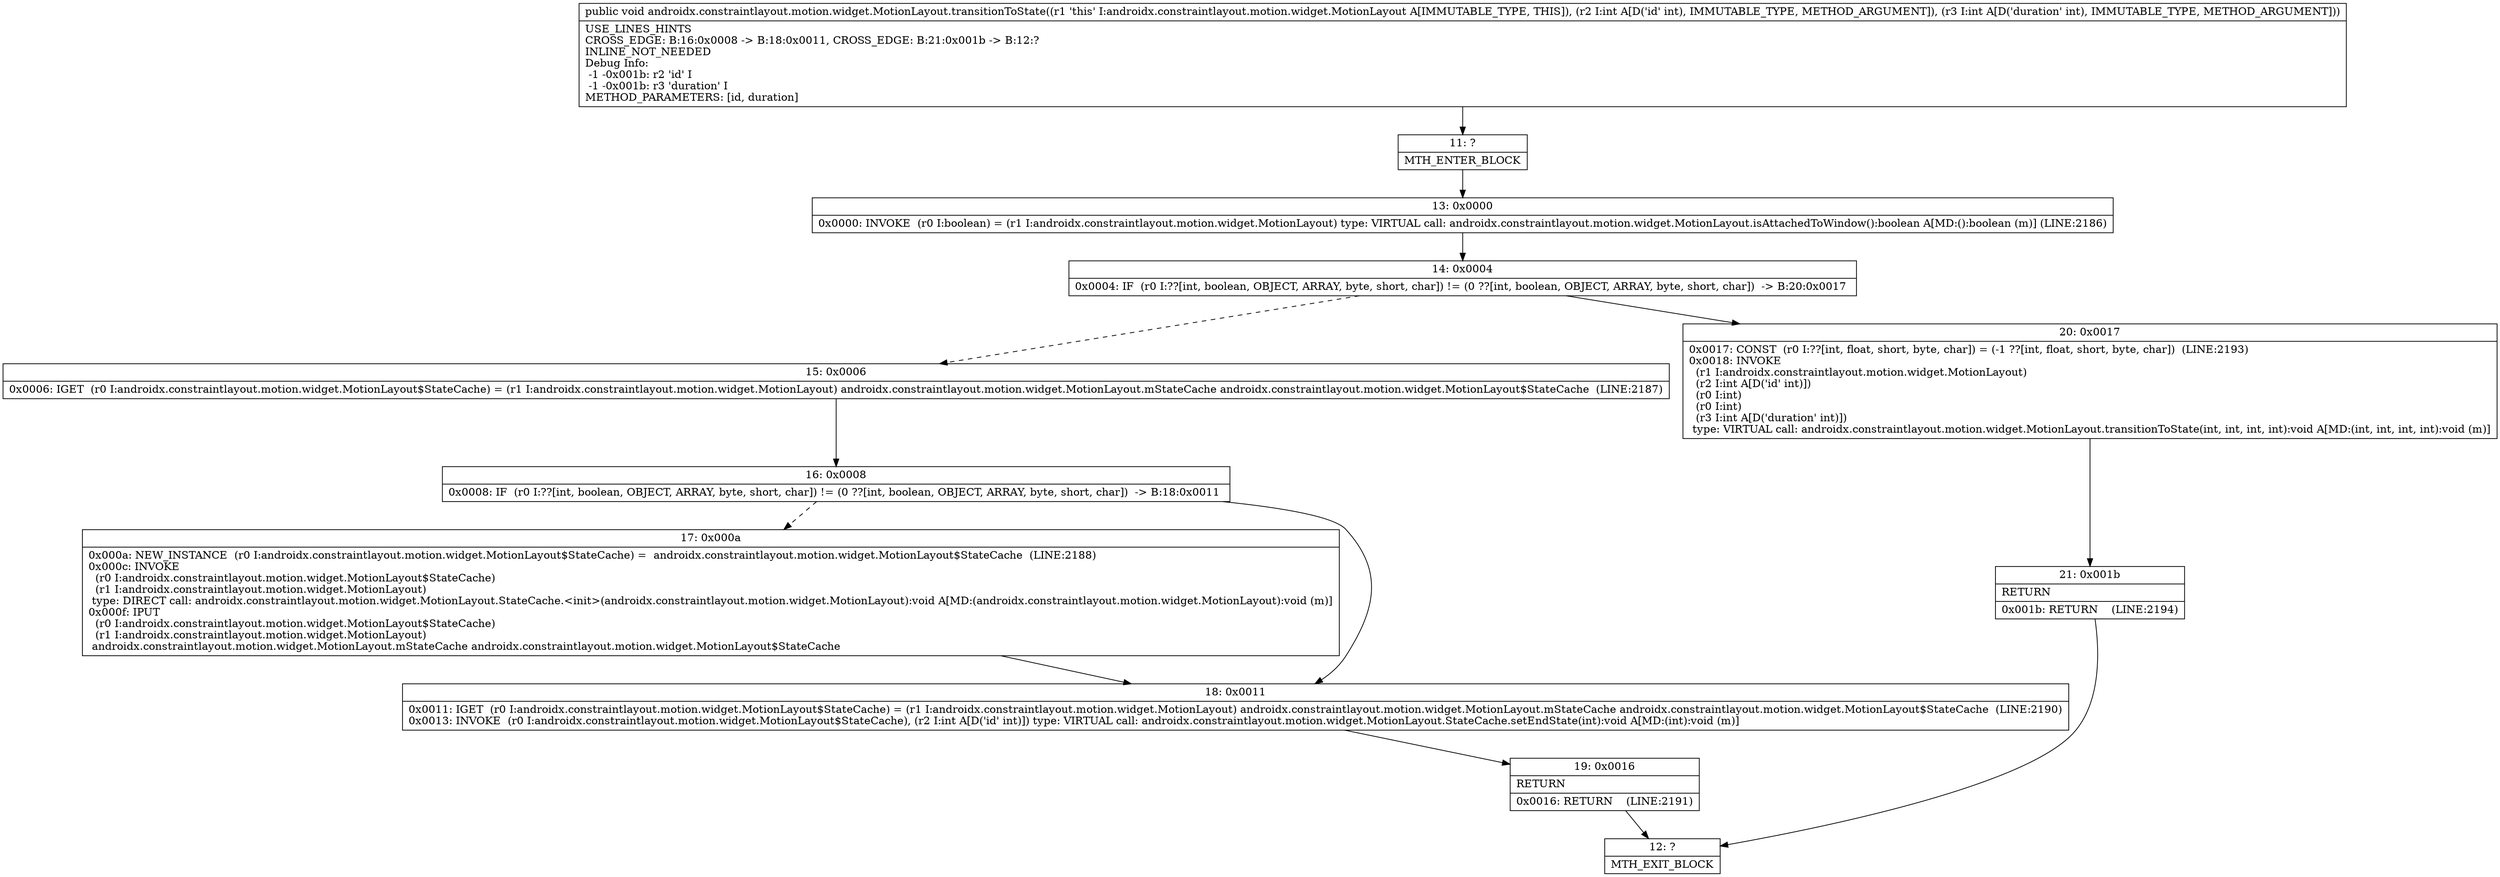 digraph "CFG forandroidx.constraintlayout.motion.widget.MotionLayout.transitionToState(II)V" {
Node_11 [shape=record,label="{11\:\ ?|MTH_ENTER_BLOCK\l}"];
Node_13 [shape=record,label="{13\:\ 0x0000|0x0000: INVOKE  (r0 I:boolean) = (r1 I:androidx.constraintlayout.motion.widget.MotionLayout) type: VIRTUAL call: androidx.constraintlayout.motion.widget.MotionLayout.isAttachedToWindow():boolean A[MD:():boolean (m)] (LINE:2186)\l}"];
Node_14 [shape=record,label="{14\:\ 0x0004|0x0004: IF  (r0 I:??[int, boolean, OBJECT, ARRAY, byte, short, char]) != (0 ??[int, boolean, OBJECT, ARRAY, byte, short, char])  \-\> B:20:0x0017 \l}"];
Node_15 [shape=record,label="{15\:\ 0x0006|0x0006: IGET  (r0 I:androidx.constraintlayout.motion.widget.MotionLayout$StateCache) = (r1 I:androidx.constraintlayout.motion.widget.MotionLayout) androidx.constraintlayout.motion.widget.MotionLayout.mStateCache androidx.constraintlayout.motion.widget.MotionLayout$StateCache  (LINE:2187)\l}"];
Node_16 [shape=record,label="{16\:\ 0x0008|0x0008: IF  (r0 I:??[int, boolean, OBJECT, ARRAY, byte, short, char]) != (0 ??[int, boolean, OBJECT, ARRAY, byte, short, char])  \-\> B:18:0x0011 \l}"];
Node_17 [shape=record,label="{17\:\ 0x000a|0x000a: NEW_INSTANCE  (r0 I:androidx.constraintlayout.motion.widget.MotionLayout$StateCache) =  androidx.constraintlayout.motion.widget.MotionLayout$StateCache  (LINE:2188)\l0x000c: INVOKE  \l  (r0 I:androidx.constraintlayout.motion.widget.MotionLayout$StateCache)\l  (r1 I:androidx.constraintlayout.motion.widget.MotionLayout)\l type: DIRECT call: androidx.constraintlayout.motion.widget.MotionLayout.StateCache.\<init\>(androidx.constraintlayout.motion.widget.MotionLayout):void A[MD:(androidx.constraintlayout.motion.widget.MotionLayout):void (m)]\l0x000f: IPUT  \l  (r0 I:androidx.constraintlayout.motion.widget.MotionLayout$StateCache)\l  (r1 I:androidx.constraintlayout.motion.widget.MotionLayout)\l androidx.constraintlayout.motion.widget.MotionLayout.mStateCache androidx.constraintlayout.motion.widget.MotionLayout$StateCache \l}"];
Node_18 [shape=record,label="{18\:\ 0x0011|0x0011: IGET  (r0 I:androidx.constraintlayout.motion.widget.MotionLayout$StateCache) = (r1 I:androidx.constraintlayout.motion.widget.MotionLayout) androidx.constraintlayout.motion.widget.MotionLayout.mStateCache androidx.constraintlayout.motion.widget.MotionLayout$StateCache  (LINE:2190)\l0x0013: INVOKE  (r0 I:androidx.constraintlayout.motion.widget.MotionLayout$StateCache), (r2 I:int A[D('id' int)]) type: VIRTUAL call: androidx.constraintlayout.motion.widget.MotionLayout.StateCache.setEndState(int):void A[MD:(int):void (m)]\l}"];
Node_19 [shape=record,label="{19\:\ 0x0016|RETURN\l|0x0016: RETURN    (LINE:2191)\l}"];
Node_12 [shape=record,label="{12\:\ ?|MTH_EXIT_BLOCK\l}"];
Node_20 [shape=record,label="{20\:\ 0x0017|0x0017: CONST  (r0 I:??[int, float, short, byte, char]) = (\-1 ??[int, float, short, byte, char])  (LINE:2193)\l0x0018: INVOKE  \l  (r1 I:androidx.constraintlayout.motion.widget.MotionLayout)\l  (r2 I:int A[D('id' int)])\l  (r0 I:int)\l  (r0 I:int)\l  (r3 I:int A[D('duration' int)])\l type: VIRTUAL call: androidx.constraintlayout.motion.widget.MotionLayout.transitionToState(int, int, int, int):void A[MD:(int, int, int, int):void (m)]\l}"];
Node_21 [shape=record,label="{21\:\ 0x001b|RETURN\l|0x001b: RETURN    (LINE:2194)\l}"];
MethodNode[shape=record,label="{public void androidx.constraintlayout.motion.widget.MotionLayout.transitionToState((r1 'this' I:androidx.constraintlayout.motion.widget.MotionLayout A[IMMUTABLE_TYPE, THIS]), (r2 I:int A[D('id' int), IMMUTABLE_TYPE, METHOD_ARGUMENT]), (r3 I:int A[D('duration' int), IMMUTABLE_TYPE, METHOD_ARGUMENT]))  | USE_LINES_HINTS\lCROSS_EDGE: B:16:0x0008 \-\> B:18:0x0011, CROSS_EDGE: B:21:0x001b \-\> B:12:?\lINLINE_NOT_NEEDED\lDebug Info:\l  \-1 \-0x001b: r2 'id' I\l  \-1 \-0x001b: r3 'duration' I\lMETHOD_PARAMETERS: [id, duration]\l}"];
MethodNode -> Node_11;Node_11 -> Node_13;
Node_13 -> Node_14;
Node_14 -> Node_15[style=dashed];
Node_14 -> Node_20;
Node_15 -> Node_16;
Node_16 -> Node_17[style=dashed];
Node_16 -> Node_18;
Node_17 -> Node_18;
Node_18 -> Node_19;
Node_19 -> Node_12;
Node_20 -> Node_21;
Node_21 -> Node_12;
}

